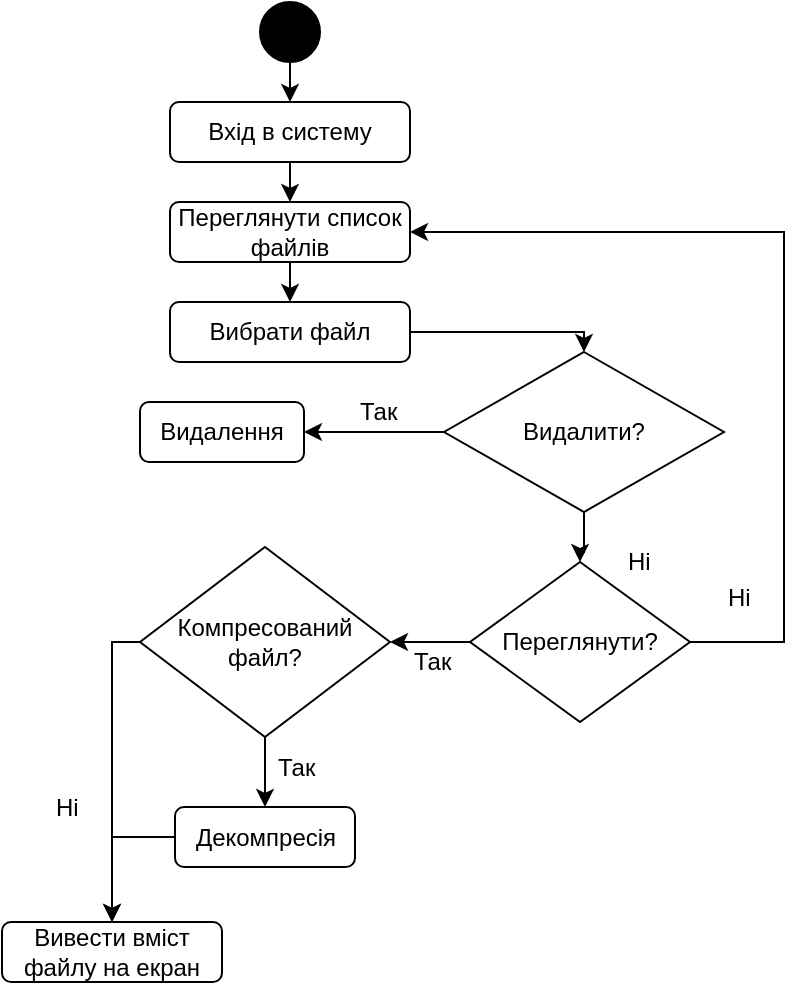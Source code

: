 <mxfile version="12.2.3" type="github" pages="1"><diagram id="cpokNRBg-VzU-aljw5Am" name="Page-1"><mxGraphModel dx="878" dy="401" grid="1" gridSize="10" guides="1" tooltips="1" connect="1" arrows="1" fold="1" page="1" pageScale="1" pageWidth="827" pageHeight="1169" math="0" shadow="0"><root><mxCell id="0"/><mxCell id="1" parent="0"/><mxCell id="mOCS-du2RosbNpoSrb0D-2" value="" style="ellipse;whiteSpace=wrap;html=1;strokeColor=#000000;fillColor=#000000;" vertex="1" parent="1"><mxGeometry x="398" y="30" width="30" height="30" as="geometry"/></mxCell><mxCell id="mOCS-du2RosbNpoSrb0D-3" value="" style="endArrow=classic;html=1;exitX=0.5;exitY=1;exitDx=0;exitDy=0;" edge="1" parent="1" source="mOCS-du2RosbNpoSrb0D-2"><mxGeometry width="50" height="50" relative="1" as="geometry"><mxPoint x="400" y="110" as="sourcePoint"/><mxPoint x="413" y="80" as="targetPoint"/></mxGeometry></mxCell><mxCell id="mOCS-du2RosbNpoSrb0D-4" value="Вхід в систему" style="rounded=1;whiteSpace=wrap;html=1;strokeColor=#000000;fillColor=#FFFFFF;" vertex="1" parent="1"><mxGeometry x="353" y="80" width="120" height="30" as="geometry"/></mxCell><mxCell id="mOCS-du2RosbNpoSrb0D-5" value="" style="endArrow=classic;html=1;exitX=0.5;exitY=1;exitDx=0;exitDy=0;" edge="1" parent="1" source="mOCS-du2RosbNpoSrb0D-4" target="mOCS-du2RosbNpoSrb0D-6"><mxGeometry width="50" height="50" relative="1" as="geometry"><mxPoint x="350" y="180" as="sourcePoint"/><mxPoint x="413" y="160" as="targetPoint"/></mxGeometry></mxCell><mxCell id="mOCS-du2RosbNpoSrb0D-6" value="Переглянути список файлів" style="rounded=1;whiteSpace=wrap;html=1;strokeColor=#000000;fillColor=#FFFFFF;" vertex="1" parent="1"><mxGeometry x="353" y="130" width="120" height="30" as="geometry"/></mxCell><mxCell id="mOCS-du2RosbNpoSrb0D-11" value="" style="edgeStyle=orthogonalEdgeStyle;rounded=0;orthogonalLoop=1;jettySize=auto;html=1;entryX=0.5;entryY=0;entryDx=0;entryDy=0;" edge="1" parent="1" source="mOCS-du2RosbNpoSrb0D-7" target="mOCS-du2RosbNpoSrb0D-12"><mxGeometry relative="1" as="geometry"><mxPoint x="413" y="230" as="targetPoint"/><Array as="points"><mxPoint x="560" y="195"/></Array></mxGeometry></mxCell><mxCell id="mOCS-du2RosbNpoSrb0D-7" value="Вибрати файл" style="rounded=1;whiteSpace=wrap;html=1;strokeColor=#000000;fillColor=#FFFFFF;" vertex="1" parent="1"><mxGeometry x="353" y="180" width="120" height="30" as="geometry"/></mxCell><mxCell id="mOCS-du2RosbNpoSrb0D-8" value="" style="endArrow=classic;html=1;exitX=0.5;exitY=1;exitDx=0;exitDy=0;entryX=0.5;entryY=0;entryDx=0;entryDy=0;" edge="1" parent="1" source="mOCS-du2RosbNpoSrb0D-6" target="mOCS-du2RosbNpoSrb0D-7"><mxGeometry width="50" height="50" relative="1" as="geometry"><mxPoint x="423" y="120" as="sourcePoint"/><mxPoint x="413" y="230" as="targetPoint"/></mxGeometry></mxCell><mxCell id="mOCS-du2RosbNpoSrb0D-14" value="" style="edgeStyle=orthogonalEdgeStyle;rounded=0;orthogonalLoop=1;jettySize=auto;html=1;entryX=0.5;entryY=0;entryDx=0;entryDy=0;" edge="1" parent="1" source="mOCS-du2RosbNpoSrb0D-12" target="mOCS-du2RosbNpoSrb0D-52"><mxGeometry relative="1" as="geometry"><mxPoint x="413" y="350" as="targetPoint"/></mxGeometry></mxCell><mxCell id="mOCS-du2RosbNpoSrb0D-12" value="Видалити?" style="rhombus;whiteSpace=wrap;html=1;strokeColor=#000000;fillColor=#FFFFFF;" vertex="1" parent="1"><mxGeometry x="490" y="205" width="140" height="80" as="geometry"/></mxCell><mxCell id="mOCS-du2RosbNpoSrb0D-50" value="Ні&lt;br&gt;" style="text;html=1;resizable=0;points=[];autosize=1;align=left;verticalAlign=top;spacingTop=-4;" vertex="1" parent="1"><mxGeometry x="580" y="300" width="30" height="20" as="geometry"/></mxCell><mxCell id="mOCS-du2RosbNpoSrb0D-54" value="" style="edgeStyle=orthogonalEdgeStyle;rounded=0;orthogonalLoop=1;jettySize=auto;html=1;entryX=1;entryY=0.5;entryDx=0;entryDy=0;exitX=0;exitY=0.5;exitDx=0;exitDy=0;" edge="1" parent="1" source="mOCS-du2RosbNpoSrb0D-12" target="mOCS-du2RosbNpoSrb0D-56"><mxGeometry relative="1" as="geometry"><mxPoint x="533" y="390" as="targetPoint"/></mxGeometry></mxCell><mxCell id="mOCS-du2RosbNpoSrb0D-84" value="" style="edgeStyle=orthogonalEdgeStyle;rounded=0;orthogonalLoop=1;jettySize=auto;html=1;" edge="1" parent="1" source="mOCS-du2RosbNpoSrb0D-52" target="mOCS-du2RosbNpoSrb0D-83"><mxGeometry relative="1" as="geometry"/></mxCell><mxCell id="mOCS-du2RosbNpoSrb0D-92" value="" style="edgeStyle=orthogonalEdgeStyle;rounded=0;orthogonalLoop=1;jettySize=auto;html=1;entryX=1;entryY=0.5;entryDx=0;entryDy=0;exitX=1;exitY=0.5;exitDx=0;exitDy=0;" edge="1" parent="1" source="mOCS-du2RosbNpoSrb0D-52" target="mOCS-du2RosbNpoSrb0D-6"><mxGeometry relative="1" as="geometry"><mxPoint x="650" y="140" as="targetPoint"/><Array as="points"><mxPoint x="660" y="350"/><mxPoint x="660" y="145"/></Array></mxGeometry></mxCell><mxCell id="mOCS-du2RosbNpoSrb0D-52" value="Переглянути?" style="rhombus;whiteSpace=wrap;html=1;strokeColor=#000000;fillColor=#FFFFFF;" vertex="1" parent="1"><mxGeometry x="503" y="310" width="110" height="80" as="geometry"/></mxCell><mxCell id="mOCS-du2RosbNpoSrb0D-89" value="" style="edgeStyle=orthogonalEdgeStyle;rounded=0;orthogonalLoop=1;jettySize=auto;html=1;entryX=0.5;entryY=0;entryDx=0;entryDy=0;exitX=0;exitY=0.5;exitDx=0;exitDy=0;" edge="1" parent="1" source="mOCS-du2RosbNpoSrb0D-83" target="mOCS-du2RosbNpoSrb0D-68"><mxGeometry relative="1" as="geometry"><mxPoint x="238" y="510" as="targetPoint"/><Array as="points"><mxPoint x="324" y="350"/></Array></mxGeometry></mxCell><mxCell id="mOCS-du2RosbNpoSrb0D-93" value="" style="edgeStyle=orthogonalEdgeStyle;rounded=0;orthogonalLoop=1;jettySize=auto;html=1;" edge="1" parent="1" source="mOCS-du2RosbNpoSrb0D-83" target="mOCS-du2RosbNpoSrb0D-63"><mxGeometry relative="1" as="geometry"/></mxCell><mxCell id="mOCS-du2RosbNpoSrb0D-83" value="Компресований файл?" style="rhombus;whiteSpace=wrap;html=1;strokeColor=#000000;fillColor=#FFFFFF;" vertex="1" parent="1"><mxGeometry x="338" y="302.5" width="125" height="95" as="geometry"/></mxCell><mxCell id="mOCS-du2RosbNpoSrb0D-55" value="Так&lt;br&gt;" style="text;html=1;resizable=0;points=[];autosize=1;align=left;verticalAlign=top;spacingTop=-4;" vertex="1" parent="1"><mxGeometry x="473" y="350" width="30" height="20" as="geometry"/></mxCell><mxCell id="mOCS-du2RosbNpoSrb0D-56" value="Видалення" style="rounded=1;whiteSpace=wrap;html=1;strokeColor=#000000;fillColor=#FFFFFF;" vertex="1" parent="1"><mxGeometry x="338" y="230" width="82" height="30" as="geometry"/></mxCell><mxCell id="mOCS-du2RosbNpoSrb0D-69" value="" style="edgeStyle=orthogonalEdgeStyle;rounded=0;orthogonalLoop=1;jettySize=auto;html=1;exitX=1;exitY=0.5;exitDx=0;exitDy=0;" edge="1" parent="1" source="mOCS-du2RosbNpoSrb0D-63" target="mOCS-du2RosbNpoSrb0D-68"><mxGeometry relative="1" as="geometry"><Array as="points"><mxPoint x="324" y="447"/></Array></mxGeometry></mxCell><mxCell id="mOCS-du2RosbNpoSrb0D-63" value="Декомпресія" style="rounded=1;whiteSpace=wrap;html=1;strokeColor=#000000;fillColor=#FFFFFF;direction=west;" vertex="1" parent="1"><mxGeometry x="355.5" y="432.5" width="90" height="30" as="geometry"/></mxCell><mxCell id="mOCS-du2RosbNpoSrb0D-68" value="Вивести вміст файлу на екран" style="rounded=1;whiteSpace=wrap;html=1;strokeColor=#000000;fillColor=#FFFFFF;" vertex="1" parent="1"><mxGeometry x="269" y="490" width="110" height="30" as="geometry"/></mxCell><mxCell id="mOCS-du2RosbNpoSrb0D-66" value="Ні&lt;br&gt;" style="text;html=1;resizable=0;points=[];autosize=1;align=left;verticalAlign=top;spacingTop=-4;" vertex="1" parent="1"><mxGeometry x="630" y="317.5" width="30" height="20" as="geometry"/></mxCell><mxCell id="mOCS-du2RosbNpoSrb0D-77" value="Так&lt;br&gt;" style="text;html=1;resizable=0;points=[];autosize=1;align=left;verticalAlign=top;spacingTop=-4;" vertex="1" parent="1"><mxGeometry x="445.5" y="225" width="30" height="20" as="geometry"/></mxCell><mxCell id="mOCS-du2RosbNpoSrb0D-87" value="Так&lt;br&gt;" style="text;html=1;resizable=0;points=[];autosize=1;align=left;verticalAlign=top;spacingTop=-4;" vertex="1" parent="1"><mxGeometry x="405" y="402.5" width="30" height="20" as="geometry"/></mxCell><mxCell id="mOCS-du2RosbNpoSrb0D-90" value="Ні&lt;br&gt;" style="text;html=1;resizable=0;points=[];autosize=1;align=left;verticalAlign=top;spacingTop=-4;" vertex="1" parent="1"><mxGeometry x="294" y="422.5" width="30" height="20" as="geometry"/></mxCell></root></mxGraphModel></diagram></mxfile>